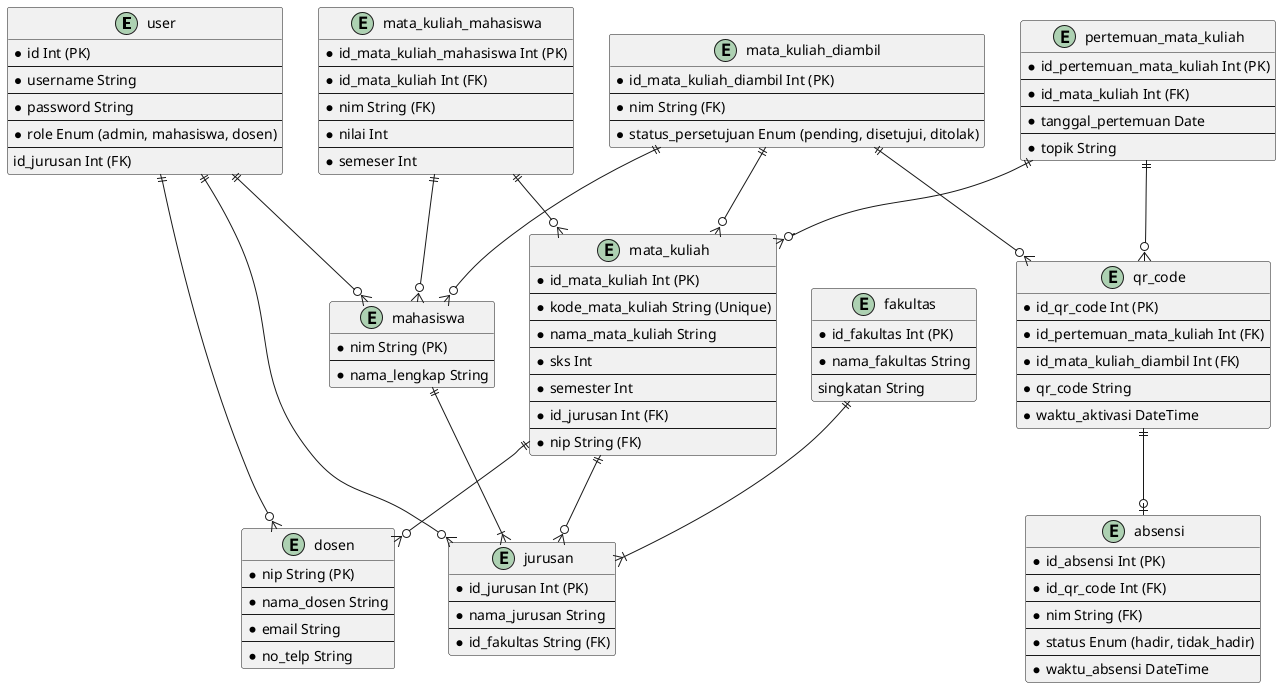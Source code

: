 @startuml smart_library



entity user {
    * id Int (PK)
    --
    * username String 
    --
    * password String
    --
    * role Enum (admin, mahasiswa, dosen)
    --
    id_jurusan Int (FK)
}

entity mahasiswa {
    * nim String (PK)
    --
    * nama_lengkap String
}

entity dosen {
    * nip String (PK)
    --
    * nama_dosen String
    --
    * email String
    --
    * no_telp String
}

entity fakultas {
    * id_fakultas Int (PK)
    --
    * nama_fakultas String
    --
    singkatan String
}

entity jurusan {
    * id_jurusan Int (PK)
    --
    * nama_jurusan String
    --
    * id_fakultas String (FK)
}

entity mata_kuliah {
    * id_mata_kuliah Int (PK)
    --
    * kode_mata_kuliah String (Unique)
    --
    * nama_mata_kuliah String
    --
    * sks Int
    --
    * semester Int
    --
    * id_jurusan Int (FK)
    --
    * nip String (FK)
}

entity pertemuan_mata_kuliah {
    * id_pertemuan_mata_kuliah Int (PK)
    --
    * id_mata_kuliah Int (FK)
    --
    * tanggal_pertemuan Date
    --
    * topik String
}

entity mata_kuliah_diambil {
    * id_mata_kuliah_diambil Int (PK)
    --
    * nim String (FK)
    --
    * status_persetujuan Enum (pending, disetujui, ditolak)
}

entity mata_kuliah_mahasiswa {
    * id_mata_kuliah_mahasiswa Int (PK)
    --
    * id_mata_kuliah Int (FK)
    --
    * nim String (FK)
    --
    * nilai Int
    --
    * semeser Int
}

entity qr_code {
    * id_qr_code Int (PK)
    --
    * id_pertemuan_mata_kuliah Int (FK)
    --
    * id_mata_kuliah_diambil Int (FK)
    --
    * qr_code String
    --
    * waktu_aktivasi DateTime
}

entity absensi {
    * id_absensi Int (PK)
    --
    * id_qr_code Int (FK)
    --
    * nim String (FK)
    --
    * status Enum (hadir, tidak_hadir)
    --
    * waktu_absensi DateTime
}

mahasiswa ||--|{ jurusan
fakultas ||--|{ jurusan
user ||--o{ mahasiswa
user ||--o{ dosen
user ||--o{ jurusan
mata_kuliah ||--o{ jurusan
mata_kuliah ||--o{ dosen
mata_kuliah_diambil ||--o{ mata_kuliah
mata_kuliah_diambil ||--o{ mahasiswa
mata_kuliah_mahasiswa ||--o{ mata_kuliah
mata_kuliah_mahasiswa ||--o{ mahasiswa
pertemuan_mata_kuliah ||--o{ mata_kuliah
pertemuan_mata_kuliah ||--o{ qr_code
mata_kuliah_diambil ||--o{ qr_code
qr_code ||--o| absensi

@enduml